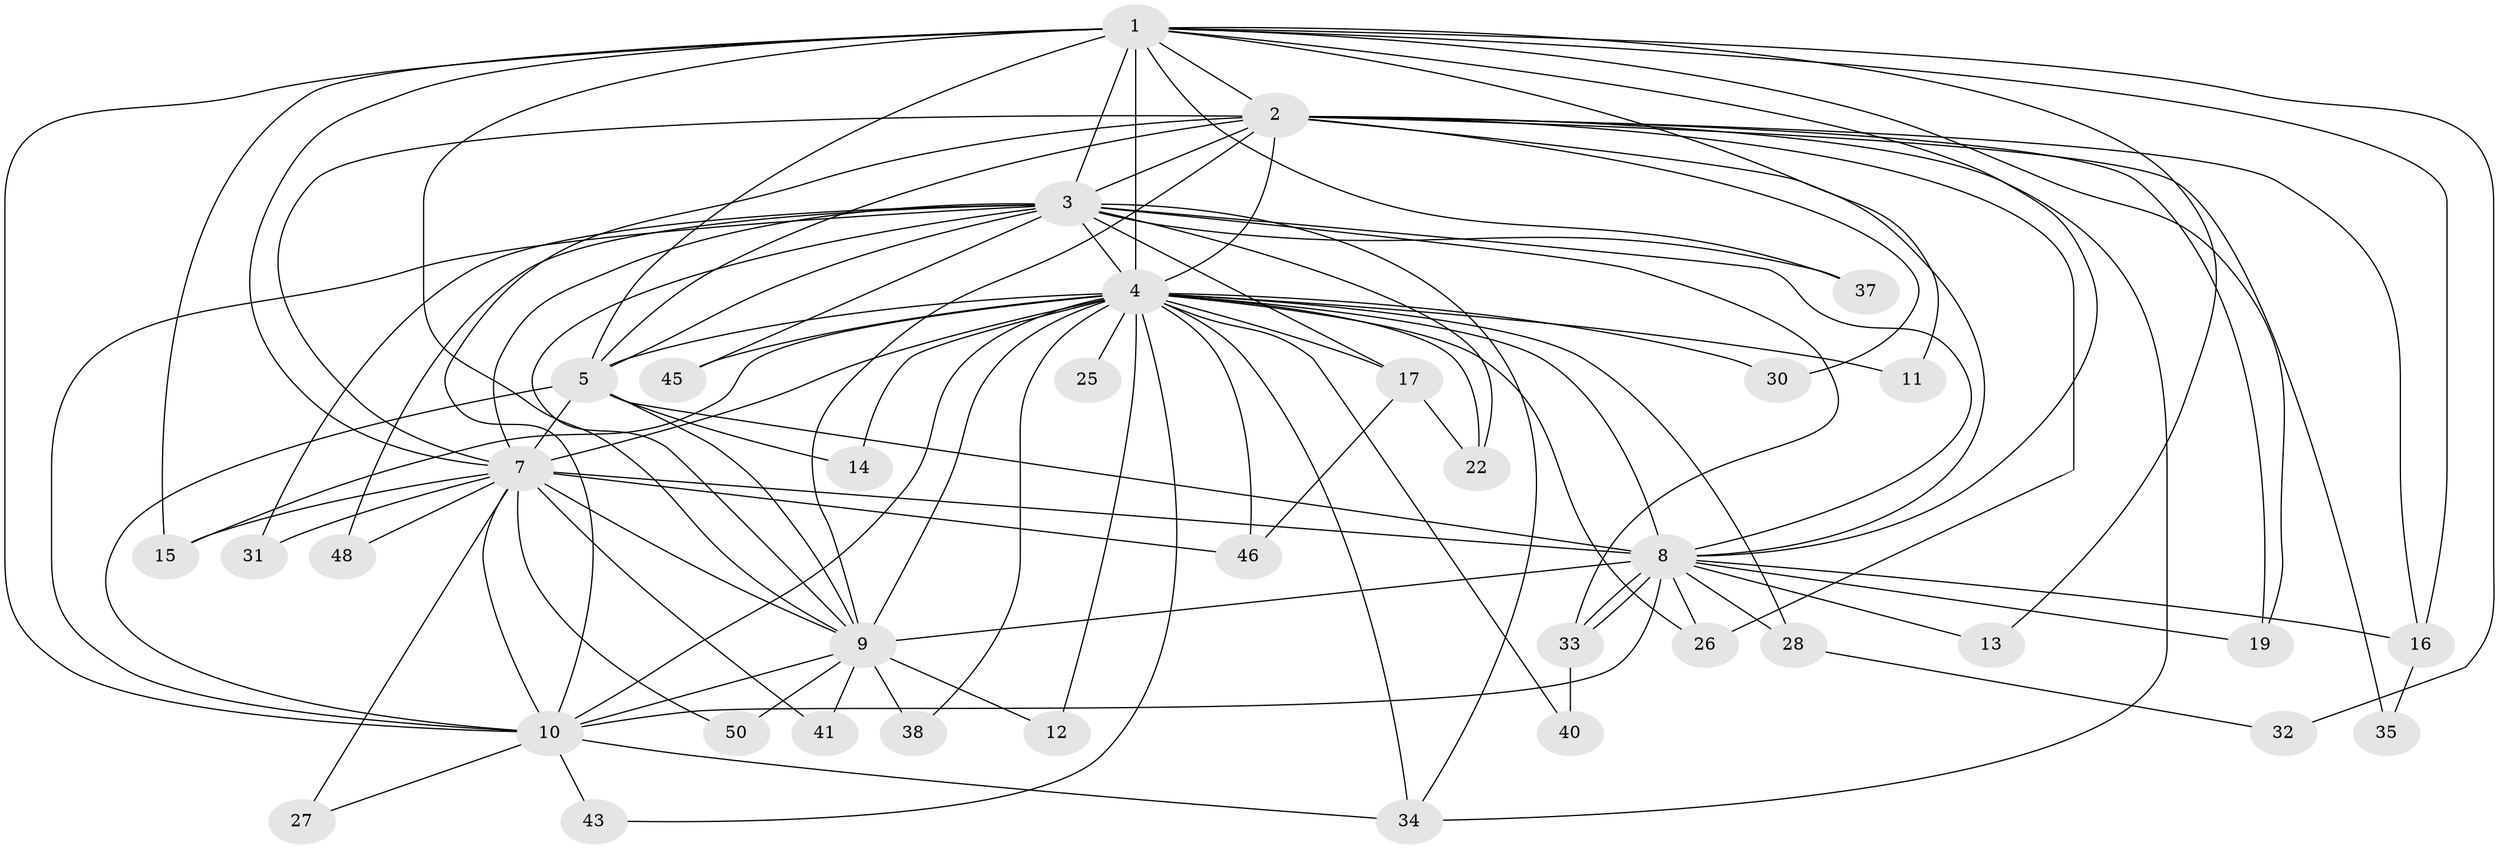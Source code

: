 // Generated by graph-tools (version 1.1) at 2025/51/02/27/25 19:51:50]
// undirected, 37 vertices, 100 edges
graph export_dot {
graph [start="1"]
  node [color=gray90,style=filled];
  1 [super="+29"];
  2 [super="+54"];
  3 [super="+36"];
  4 [super="+6"];
  5 [super="+20"];
  7 [super="+23"];
  8 [super="+18"];
  9 [super="+44"];
  10 [super="+21"];
  11;
  12;
  13;
  14;
  15 [super="+52"];
  16 [super="+47"];
  17;
  19 [super="+24"];
  22 [super="+42"];
  25;
  26 [super="+49"];
  27;
  28;
  30;
  31;
  32;
  33 [super="+51"];
  34 [super="+39"];
  35;
  37;
  38;
  40;
  41;
  43;
  45;
  46 [super="+53"];
  48;
  50;
  1 -- 2;
  1 -- 3;
  1 -- 4 [weight=2];
  1 -- 5;
  1 -- 7;
  1 -- 8;
  1 -- 9;
  1 -- 10 [weight=2];
  1 -- 11;
  1 -- 13;
  1 -- 15;
  1 -- 16;
  1 -- 19;
  1 -- 32;
  1 -- 37;
  2 -- 3;
  2 -- 4 [weight=2];
  2 -- 5;
  2 -- 7;
  2 -- 8;
  2 -- 9;
  2 -- 10;
  2 -- 16;
  2 -- 26;
  2 -- 30;
  2 -- 35;
  2 -- 19;
  2 -- 34;
  3 -- 4 [weight=2];
  3 -- 5;
  3 -- 7;
  3 -- 8;
  3 -- 9;
  3 -- 10;
  3 -- 17;
  3 -- 22;
  3 -- 31;
  3 -- 37;
  3 -- 45;
  3 -- 34;
  3 -- 48;
  3 -- 33;
  4 -- 5 [weight=2];
  4 -- 7 [weight=2];
  4 -- 8 [weight=2];
  4 -- 9 [weight=2];
  4 -- 10 [weight=2];
  4 -- 11;
  4 -- 26;
  4 -- 40;
  4 -- 43;
  4 -- 12;
  4 -- 14;
  4 -- 15;
  4 -- 17;
  4 -- 25;
  4 -- 28;
  4 -- 30;
  4 -- 34;
  4 -- 38;
  4 -- 45;
  4 -- 22;
  4 -- 46;
  5 -- 7 [weight=2];
  5 -- 8;
  5 -- 9;
  5 -- 10 [weight=2];
  5 -- 14;
  7 -- 8 [weight=2];
  7 -- 9;
  7 -- 10;
  7 -- 27;
  7 -- 31;
  7 -- 41;
  7 -- 46;
  7 -- 48;
  7 -- 50;
  7 -- 15;
  8 -- 9;
  8 -- 10;
  8 -- 13;
  8 -- 19;
  8 -- 28;
  8 -- 33;
  8 -- 33;
  8 -- 16;
  8 -- 26;
  9 -- 10;
  9 -- 12;
  9 -- 38 [weight=2];
  9 -- 41;
  9 -- 50;
  10 -- 27;
  10 -- 34;
  10 -- 43;
  16 -- 35;
  17 -- 22;
  17 -- 46;
  28 -- 32;
  33 -- 40;
}
